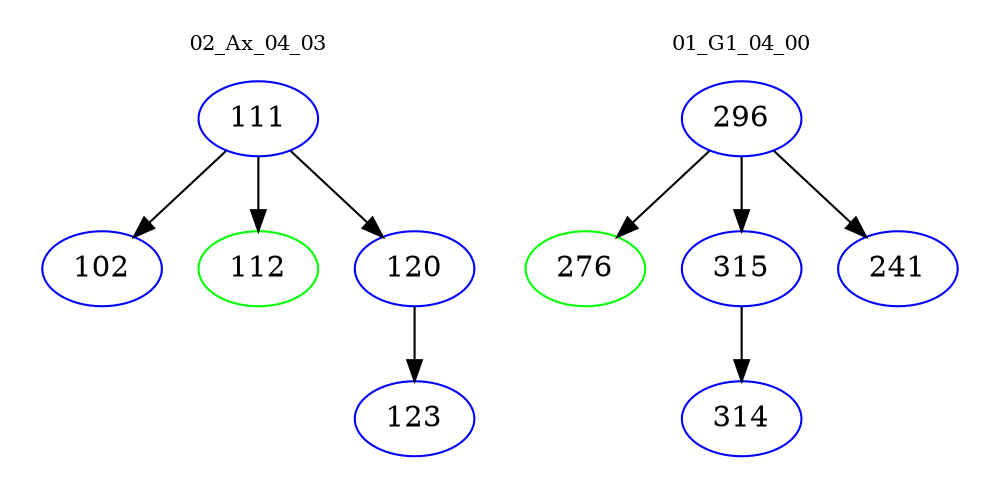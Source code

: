 digraph{
subgraph cluster_0 {
color = white
label = "02_Ax_04_03";
fontsize=10;
T0_111 [label="111", color="blue"]
T0_111 -> T0_102 [color="black"]
T0_102 [label="102", color="blue"]
T0_111 -> T0_112 [color="black"]
T0_112 [label="112", color="green"]
T0_111 -> T0_120 [color="black"]
T0_120 [label="120", color="blue"]
T0_120 -> T0_123 [color="black"]
T0_123 [label="123", color="blue"]
}
subgraph cluster_1 {
color = white
label = "01_G1_04_00";
fontsize=10;
T1_296 [label="296", color="blue"]
T1_296 -> T1_276 [color="black"]
T1_276 [label="276", color="green"]
T1_296 -> T1_315 [color="black"]
T1_315 [label="315", color="blue"]
T1_315 -> T1_314 [color="black"]
T1_314 [label="314", color="blue"]
T1_296 -> T1_241 [color="black"]
T1_241 [label="241", color="blue"]
}
}
